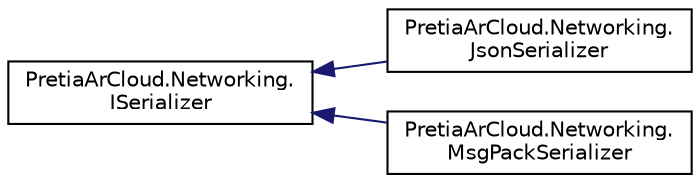 digraph "Graphical Class Hierarchy"
{
 // LATEX_PDF_SIZE
  edge [fontname="Helvetica",fontsize="10",labelfontname="Helvetica",labelfontsize="10"];
  node [fontname="Helvetica",fontsize="10",shape=record];
  rankdir="LR";
  Node0 [label="PretiaArCloud.Networking.\lISerializer",height=0.2,width=0.4,color="black", fillcolor="white", style="filled",URL="$interfacePretiaArCloud_1_1Networking_1_1ISerializer.html",tooltip=" "];
  Node0 -> Node1 [dir="back",color="midnightblue",fontsize="10",style="solid",fontname="Helvetica"];
  Node1 [label="PretiaArCloud.Networking.\lJsonSerializer",height=0.2,width=0.4,color="black", fillcolor="white", style="filled",URL="$classPretiaArCloud_1_1Networking_1_1JsonSerializer.html",tooltip=" "];
  Node0 -> Node2 [dir="back",color="midnightblue",fontsize="10",style="solid",fontname="Helvetica"];
  Node2 [label="PretiaArCloud.Networking.\lMsgPackSerializer",height=0.2,width=0.4,color="black", fillcolor="white", style="filled",URL="$classPretiaArCloud_1_1Networking_1_1MsgPackSerializer.html",tooltip=" "];
}
